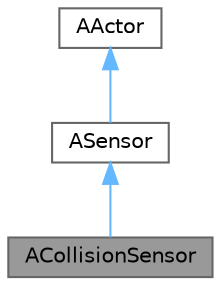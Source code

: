 digraph "ACollisionSensor"
{
 // INTERACTIVE_SVG=YES
 // LATEX_PDF_SIZE
  bgcolor="transparent";
  edge [fontname=Helvetica,fontsize=10,labelfontname=Helvetica,labelfontsize=10];
  node [fontname=Helvetica,fontsize=10,shape=box,height=0.2,width=0.4];
  Node1 [id="Node000001",label="ACollisionSensor",height=0.2,width=0.4,color="gray40", fillcolor="grey60", style="filled", fontcolor="black",tooltip="A sensor to register collisions."];
  Node2 -> Node1 [id="edge1_Node000001_Node000002",dir="back",color="steelblue1",style="solid",tooltip=" "];
  Node2 [id="Node000002",label="ASensor",height=0.2,width=0.4,color="gray40", fillcolor="white", style="filled",URL="$d3/d01/classASensor.html",tooltip="Base class for sensors."];
  Node3 -> Node2 [id="edge2_Node000002_Node000003",dir="back",color="steelblue1",style="solid",tooltip=" "];
  Node3 [id="Node000003",label="AActor",height=0.2,width=0.4,color="gray40", fillcolor="white", style="filled",URL="$d1/da4/classAActor.html",tooltip=" "];
}
